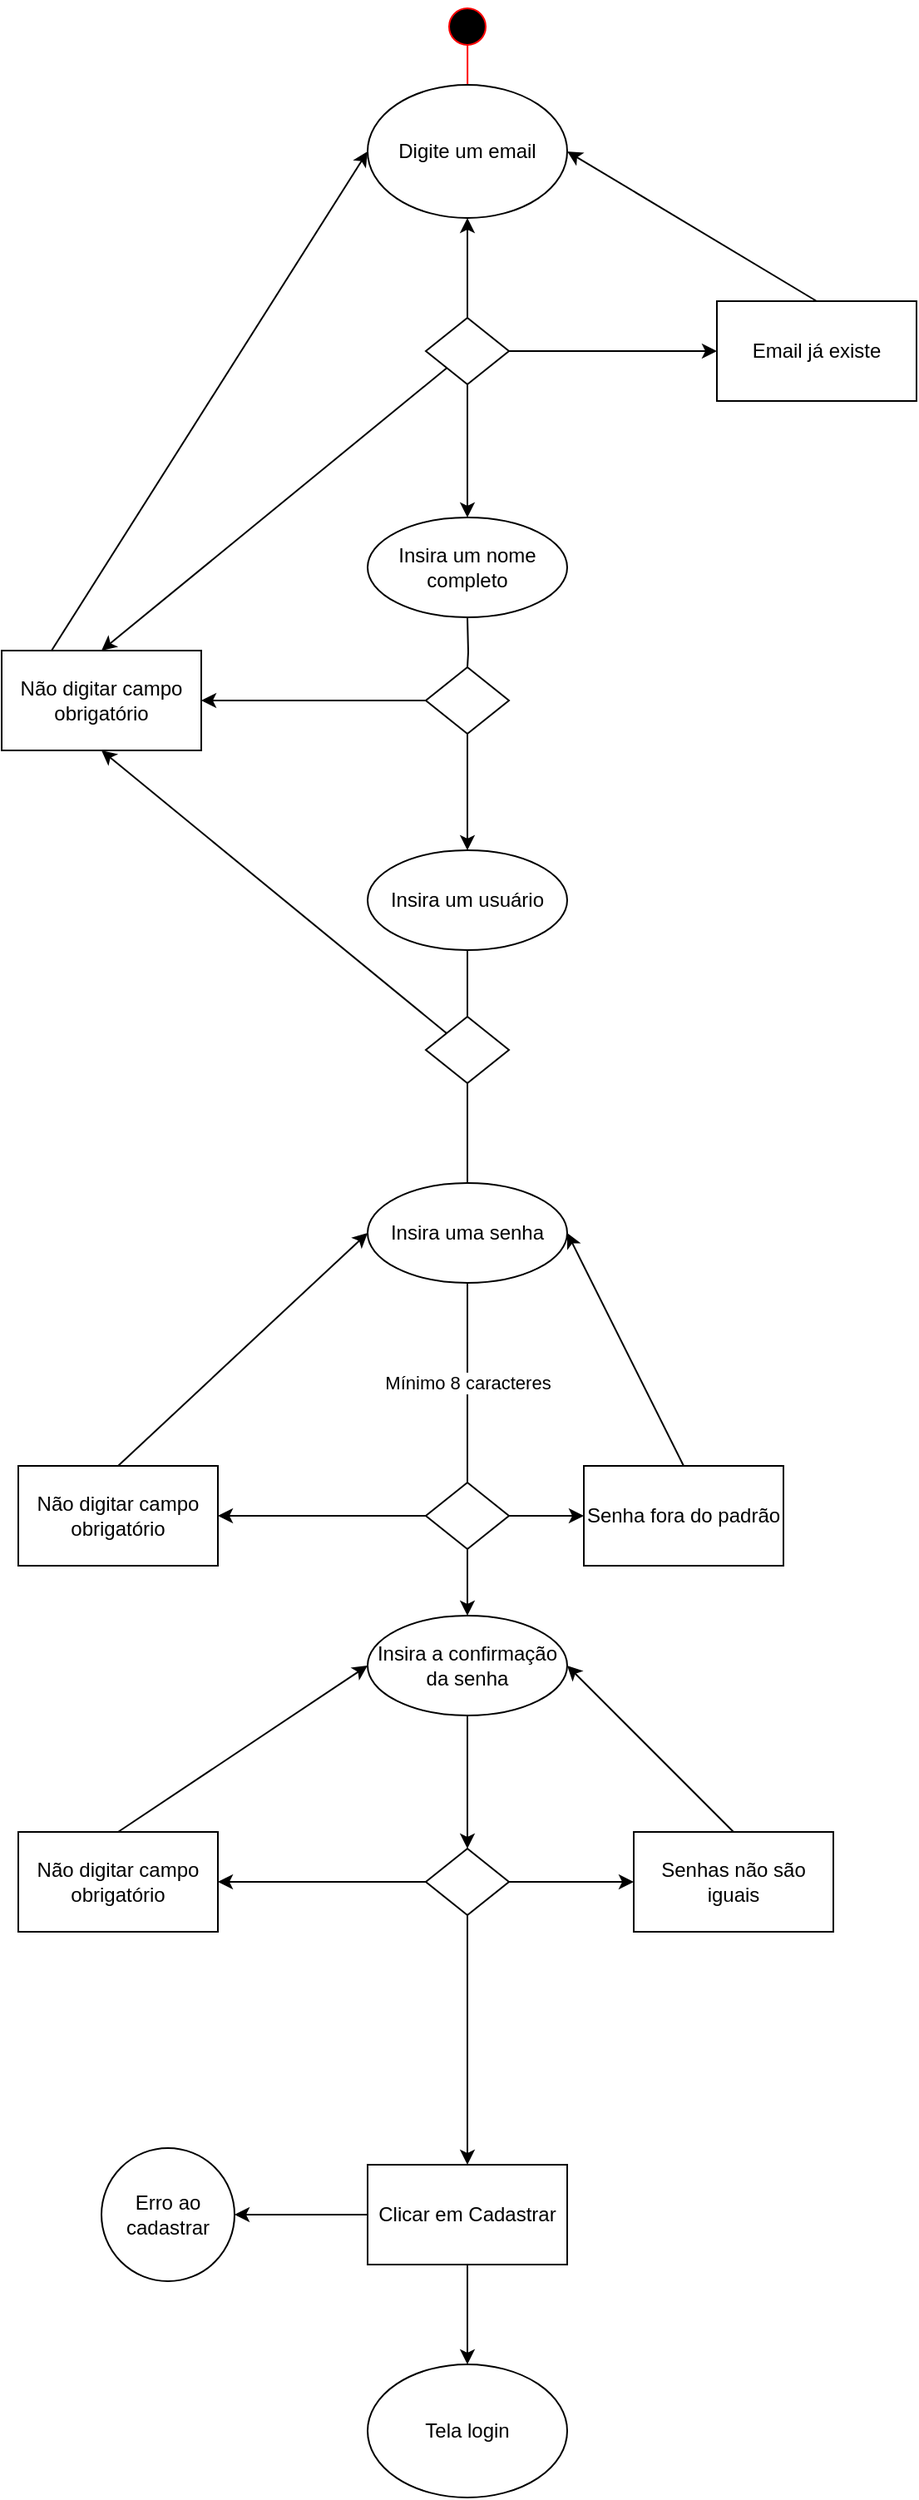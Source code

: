 <mxfile version="24.7.6">
  <diagram name="Página-1" id="m51AZlesysTWS4gtmlsb">
    <mxGraphModel dx="1523" dy="1543" grid="1" gridSize="10" guides="1" tooltips="1" connect="1" arrows="1" fold="1" page="1" pageScale="1" pageWidth="827" pageHeight="1169" math="0" shadow="0">
      <root>
        <mxCell id="0" />
        <mxCell id="1" parent="0" />
        <mxCell id="9suPyyE1rasKGQ6SKx1s-52" value="" style="edgeStyle=orthogonalEdgeStyle;rounded=0;orthogonalLoop=1;jettySize=auto;html=1;exitX=1;exitY=0.5;exitDx=0;exitDy=0;" edge="1" parent="1" source="9suPyyE1rasKGQ6SKx1s-59" target="9suPyyE1rasKGQ6SKx1s-51">
          <mxGeometry relative="1" as="geometry" />
        </mxCell>
        <mxCell id="4Ot2-EcF4Pjps9G5-t95-7" style="edgeStyle=orthogonalEdgeStyle;rounded=0;orthogonalLoop=1;jettySize=auto;html=1;" parent="1" source="9suPyyE1rasKGQ6SKx1s-63" edge="1">
          <mxGeometry relative="1" as="geometry">
            <mxPoint x="20" y="500" as="targetPoint" />
          </mxGeometry>
        </mxCell>
        <mxCell id="4Ot2-EcF4Pjps9G5-t95-9" style="edgeStyle=orthogonalEdgeStyle;rounded=0;orthogonalLoop=1;jettySize=auto;html=1;exitX=0.5;exitY=1;exitDx=0;exitDy=0;" parent="1" source="9suPyyE1rasKGQ6SKx1s-18" edge="1">
          <mxGeometry relative="1" as="geometry">
            <mxPoint x="20" y="770" as="sourcePoint" />
            <mxPoint x="20.0" y="960" as="targetPoint" />
          </mxGeometry>
        </mxCell>
        <mxCell id="9suPyyE1rasKGQ6SKx1s-24" value="" style="edgeStyle=orthogonalEdgeStyle;rounded=0;orthogonalLoop=1;jettySize=auto;html=1;" edge="1" parent="1" source="9suPyyE1rasKGQ6SKx1s-77" target="9suPyyE1rasKGQ6SKx1s-23">
          <mxGeometry relative="1" as="geometry" />
        </mxCell>
        <mxCell id="4Ot2-EcF4Pjps9G5-t95-8" style="edgeStyle=orthogonalEdgeStyle;rounded=0;orthogonalLoop=1;jettySize=auto;html=1;" parent="1" edge="1">
          <mxGeometry relative="1" as="geometry">
            <mxPoint x="20" y="560" as="sourcePoint" />
            <mxPoint x="20.0" y="710" as="targetPoint" />
          </mxGeometry>
        </mxCell>
        <mxCell id="4Ot2-EcF4Pjps9G5-t95-15" value="Tela login" style="ellipse;whiteSpace=wrap;html=1;rounded=0;" parent="1" vertex="1">
          <mxGeometry x="-40" y="1410" width="120" height="80" as="geometry" />
        </mxCell>
        <mxCell id="9suPyyE1rasKGQ6SKx1s-5" value="Insira um nome completo" style="ellipse;whiteSpace=wrap;html=1;" vertex="1" parent="1">
          <mxGeometry x="-40" y="300" width="120" height="60" as="geometry" />
        </mxCell>
        <mxCell id="9suPyyE1rasKGQ6SKx1s-14" value="Insira um usuário" style="ellipse;whiteSpace=wrap;html=1;" vertex="1" parent="1">
          <mxGeometry x="-40" y="500" width="120" height="60" as="geometry" />
        </mxCell>
        <mxCell id="9suPyyE1rasKGQ6SKx1s-18" value="Insira uma senha" style="ellipse;whiteSpace=wrap;html=1;" vertex="1" parent="1">
          <mxGeometry x="-40" y="700" width="120" height="60" as="geometry" />
        </mxCell>
        <mxCell id="9suPyyE1rasKGQ6SKx1s-110" style="edgeStyle=orthogonalEdgeStyle;rounded=0;orthogonalLoop=1;jettySize=auto;html=1;entryX=0.5;entryY=0;entryDx=0;entryDy=0;" edge="1" parent="1" source="9suPyyE1rasKGQ6SKx1s-22" target="9suPyyE1rasKGQ6SKx1s-77">
          <mxGeometry relative="1" as="geometry" />
        </mxCell>
        <mxCell id="9suPyyE1rasKGQ6SKx1s-22" value="Insira a confirmação da senha" style="ellipse;whiteSpace=wrap;html=1;" vertex="1" parent="1">
          <mxGeometry x="-40" y="960" width="120" height="60" as="geometry" />
        </mxCell>
        <mxCell id="9suPyyE1rasKGQ6SKx1s-25" value="" style="edgeStyle=orthogonalEdgeStyle;rounded=0;orthogonalLoop=1;jettySize=auto;html=1;" edge="1" parent="1" source="9suPyyE1rasKGQ6SKx1s-23" target="4Ot2-EcF4Pjps9G5-t95-15">
          <mxGeometry relative="1" as="geometry" />
        </mxCell>
        <mxCell id="9suPyyE1rasKGQ6SKx1s-88" value="" style="edgeStyle=orthogonalEdgeStyle;rounded=0;orthogonalLoop=1;jettySize=auto;html=1;" edge="1" parent="1" source="9suPyyE1rasKGQ6SKx1s-23">
          <mxGeometry relative="1" as="geometry">
            <mxPoint x="-120" y="1320" as="targetPoint" />
          </mxGeometry>
        </mxCell>
        <mxCell id="9suPyyE1rasKGQ6SKx1s-23" value="Clicar em Cadastrar" style="rounded=0;whiteSpace=wrap;html=1;" vertex="1" parent="1">
          <mxGeometry x="-40" y="1290" width="120" height="60" as="geometry" />
        </mxCell>
        <mxCell id="9suPyyE1rasKGQ6SKx1s-28" value="Erro ao cadastrar" style="ellipse;whiteSpace=wrap;html=1;rounded=0;" vertex="1" parent="1">
          <mxGeometry x="-200" y="1280" width="80" height="80" as="geometry" />
        </mxCell>
        <mxCell id="9suPyyE1rasKGQ6SKx1s-114" style="rounded=0;orthogonalLoop=1;jettySize=auto;html=1;entryX=0;entryY=0.5;entryDx=0;entryDy=0;exitX=0.5;exitY=0;exitDx=0;exitDy=0;" edge="1" parent="1" source="9suPyyE1rasKGQ6SKx1s-39" target="9suPyyE1rasKGQ6SKx1s-18">
          <mxGeometry relative="1" as="geometry" />
        </mxCell>
        <mxCell id="9suPyyE1rasKGQ6SKx1s-39" value="Não digitar campo obrigatório" style="rounded=0;whiteSpace=wrap;html=1;" vertex="1" parent="1">
          <mxGeometry x="-250" y="870" width="120" height="60" as="geometry" />
        </mxCell>
        <mxCell id="9suPyyE1rasKGQ6SKx1s-120" style="rounded=0;orthogonalLoop=1;jettySize=auto;html=1;exitX=0.25;exitY=0;exitDx=0;exitDy=0;entryX=0;entryY=0.5;entryDx=0;entryDy=0;" edge="1" parent="1" source="9suPyyE1rasKGQ6SKx1s-45" target="9suPyyE1rasKGQ6SKx1s-90">
          <mxGeometry relative="1" as="geometry" />
        </mxCell>
        <mxCell id="9suPyyE1rasKGQ6SKx1s-45" value="Não digitar campo obrigatório" style="rounded=0;whiteSpace=wrap;html=1;" vertex="1" parent="1">
          <mxGeometry x="-260" y="380" width="120" height="60" as="geometry" />
        </mxCell>
        <mxCell id="9suPyyE1rasKGQ6SKx1s-109" style="rounded=0;orthogonalLoop=1;jettySize=auto;html=1;entryX=1;entryY=0.5;entryDx=0;entryDy=0;exitX=0.5;exitY=0;exitDx=0;exitDy=0;" edge="1" parent="1" source="9suPyyE1rasKGQ6SKx1s-51" target="9suPyyE1rasKGQ6SKx1s-90">
          <mxGeometry relative="1" as="geometry" />
        </mxCell>
        <mxCell id="9suPyyE1rasKGQ6SKx1s-51" value="Email já existe" style="rounded=0;whiteSpace=wrap;html=1;" vertex="1" parent="1">
          <mxGeometry x="170" y="170" width="120" height="60" as="geometry" />
        </mxCell>
        <mxCell id="9suPyyE1rasKGQ6SKx1s-56" value="" style="ellipse;html=1;shape=startState;fillColor=#000000;strokeColor=#ff0000;" vertex="1" parent="1">
          <mxGeometry x="5" y="-10" width="30" height="30" as="geometry" />
        </mxCell>
        <mxCell id="9suPyyE1rasKGQ6SKx1s-57" value="" style="edgeStyle=orthogonalEdgeStyle;html=1;verticalAlign=bottom;endArrow=open;endSize=8;strokeColor=#ff0000;rounded=0;exitX=0.502;exitY=0.87;exitDx=0;exitDy=0;exitPerimeter=0;" edge="1" source="9suPyyE1rasKGQ6SKx1s-56" parent="1">
          <mxGeometry relative="1" as="geometry">
            <mxPoint x="19.94" y="90" as="targetPoint" />
            <mxPoint x="19.94" y="50" as="sourcePoint" />
            <Array as="points">
              <mxPoint x="20" y="90" />
            </Array>
          </mxGeometry>
        </mxCell>
        <mxCell id="9suPyyE1rasKGQ6SKx1s-91" value="" style="edgeStyle=orthogonalEdgeStyle;rounded=0;orthogonalLoop=1;jettySize=auto;html=1;" edge="1" parent="1" source="9suPyyE1rasKGQ6SKx1s-59" target="9suPyyE1rasKGQ6SKx1s-90">
          <mxGeometry relative="1" as="geometry" />
        </mxCell>
        <mxCell id="9suPyyE1rasKGQ6SKx1s-94" value="" style="edgeStyle=orthogonalEdgeStyle;rounded=0;orthogonalLoop=1;jettySize=auto;html=1;" edge="1" parent="1" source="9suPyyE1rasKGQ6SKx1s-59">
          <mxGeometry relative="1" as="geometry">
            <mxPoint x="20" y="300" as="targetPoint" />
          </mxGeometry>
        </mxCell>
        <mxCell id="9suPyyE1rasKGQ6SKx1s-105" style="rounded=0;orthogonalLoop=1;jettySize=auto;html=1;entryX=0.5;entryY=0;entryDx=0;entryDy=0;" edge="1" parent="1" source="9suPyyE1rasKGQ6SKx1s-59" target="9suPyyE1rasKGQ6SKx1s-45">
          <mxGeometry relative="1" as="geometry" />
        </mxCell>
        <mxCell id="9suPyyE1rasKGQ6SKx1s-59" value="" style="rhombus;whiteSpace=wrap;html=1;" vertex="1" parent="1">
          <mxGeometry x="-5" y="180" width="50" height="40" as="geometry" />
        </mxCell>
        <mxCell id="9suPyyE1rasKGQ6SKx1s-64" value="" style="edgeStyle=orthogonalEdgeStyle;rounded=0;orthogonalLoop=1;jettySize=auto;html=1;endArrow=none;endFill=0;" edge="1" parent="1" target="9suPyyE1rasKGQ6SKx1s-63">
          <mxGeometry relative="1" as="geometry">
            <mxPoint x="20.0" y="360" as="sourcePoint" />
            <mxPoint x="20" y="500" as="targetPoint" />
          </mxGeometry>
        </mxCell>
        <mxCell id="9suPyyE1rasKGQ6SKx1s-104" style="edgeStyle=orthogonalEdgeStyle;rounded=0;orthogonalLoop=1;jettySize=auto;html=1;entryX=1;entryY=0.5;entryDx=0;entryDy=0;" edge="1" parent="1" source="9suPyyE1rasKGQ6SKx1s-63" target="9suPyyE1rasKGQ6SKx1s-45">
          <mxGeometry relative="1" as="geometry" />
        </mxCell>
        <mxCell id="9suPyyE1rasKGQ6SKx1s-63" value="" style="rhombus;whiteSpace=wrap;html=1;" vertex="1" parent="1">
          <mxGeometry x="-5" y="390" width="50" height="40" as="geometry" />
        </mxCell>
        <mxCell id="9suPyyE1rasKGQ6SKx1s-103" style="rounded=0;orthogonalLoop=1;jettySize=auto;html=1;entryX=0.5;entryY=1;entryDx=0;entryDy=0;exitX=0;exitY=0;exitDx=0;exitDy=0;" edge="1" parent="1" source="9suPyyE1rasKGQ6SKx1s-67" target="9suPyyE1rasKGQ6SKx1s-45">
          <mxGeometry relative="1" as="geometry" />
        </mxCell>
        <mxCell id="9suPyyE1rasKGQ6SKx1s-67" value="" style="rhombus;whiteSpace=wrap;html=1;" vertex="1" parent="1">
          <mxGeometry x="-5" y="600" width="50" height="40" as="geometry" />
        </mxCell>
        <mxCell id="9suPyyE1rasKGQ6SKx1s-71" value="" style="edgeStyle=orthogonalEdgeStyle;rounded=0;orthogonalLoop=1;jettySize=auto;html=1;" edge="1" parent="1" source="9suPyyE1rasKGQ6SKx1s-70" target="9suPyyE1rasKGQ6SKx1s-39">
          <mxGeometry relative="1" as="geometry">
            <Array as="points">
              <mxPoint x="-50" y="900" />
              <mxPoint x="-50" y="900" />
            </Array>
          </mxGeometry>
        </mxCell>
        <mxCell id="9suPyyE1rasKGQ6SKx1s-74" value="" style="edgeStyle=orthogonalEdgeStyle;rounded=0;orthogonalLoop=1;jettySize=auto;html=1;" edge="1" parent="1" source="9suPyyE1rasKGQ6SKx1s-70" target="9suPyyE1rasKGQ6SKx1s-73">
          <mxGeometry relative="1" as="geometry" />
        </mxCell>
        <mxCell id="9suPyyE1rasKGQ6SKx1s-70" value="" style="rhombus;whiteSpace=wrap;html=1;" vertex="1" parent="1">
          <mxGeometry x="-5" y="880" width="50" height="40" as="geometry" />
        </mxCell>
        <mxCell id="9suPyyE1rasKGQ6SKx1s-111" style="rounded=0;orthogonalLoop=1;jettySize=auto;html=1;entryX=1;entryY=0.5;entryDx=0;entryDy=0;exitX=0.5;exitY=0;exitDx=0;exitDy=0;" edge="1" parent="1" source="9suPyyE1rasKGQ6SKx1s-73" target="9suPyyE1rasKGQ6SKx1s-18">
          <mxGeometry relative="1" as="geometry" />
        </mxCell>
        <mxCell id="9suPyyE1rasKGQ6SKx1s-113" value="Mínimo 8 caracteres" style="edgeLabel;html=1;align=center;verticalAlign=middle;resizable=0;points=[];rotation=0;" vertex="1" connectable="0" parent="9suPyyE1rasKGQ6SKx1s-111">
          <mxGeometry x="-0.489" relative="1" as="geometry">
            <mxPoint x="-112" y="-14" as="offset" />
          </mxGeometry>
        </mxCell>
        <mxCell id="9suPyyE1rasKGQ6SKx1s-73" value="Senha fora do padrão" style="whiteSpace=wrap;html=1;" vertex="1" parent="1">
          <mxGeometry x="90" y="870" width="120" height="60" as="geometry" />
        </mxCell>
        <mxCell id="9suPyyE1rasKGQ6SKx1s-82" value="" style="edgeStyle=orthogonalEdgeStyle;rounded=0;orthogonalLoop=1;jettySize=auto;html=1;" edge="1" parent="1" source="9suPyyE1rasKGQ6SKx1s-77" target="9suPyyE1rasKGQ6SKx1s-81">
          <mxGeometry relative="1" as="geometry" />
        </mxCell>
        <mxCell id="9suPyyE1rasKGQ6SKx1s-117" style="edgeStyle=orthogonalEdgeStyle;rounded=0;orthogonalLoop=1;jettySize=auto;html=1;entryX=1;entryY=0.5;entryDx=0;entryDy=0;" edge="1" parent="1" source="9suPyyE1rasKGQ6SKx1s-77" target="9suPyyE1rasKGQ6SKx1s-116">
          <mxGeometry relative="1" as="geometry" />
        </mxCell>
        <mxCell id="9suPyyE1rasKGQ6SKx1s-77" value="" style="rhombus;whiteSpace=wrap;html=1;" vertex="1" parent="1">
          <mxGeometry x="-5" y="1100" width="50" height="40" as="geometry" />
        </mxCell>
        <mxCell id="9suPyyE1rasKGQ6SKx1s-119" style="rounded=0;orthogonalLoop=1;jettySize=auto;html=1;entryX=1;entryY=0.5;entryDx=0;entryDy=0;exitX=0.5;exitY=0;exitDx=0;exitDy=0;" edge="1" parent="1" source="9suPyyE1rasKGQ6SKx1s-81" target="9suPyyE1rasKGQ6SKx1s-22">
          <mxGeometry relative="1" as="geometry" />
        </mxCell>
        <mxCell id="9suPyyE1rasKGQ6SKx1s-81" value="Senhas não são iguais" style="rounded=0;whiteSpace=wrap;html=1;" vertex="1" parent="1">
          <mxGeometry x="120" y="1090" width="120" height="60" as="geometry" />
        </mxCell>
        <mxCell id="9suPyyE1rasKGQ6SKx1s-90" value="Digite um email" style="ellipse;whiteSpace=wrap;html=1;" vertex="1" parent="1">
          <mxGeometry x="-40" y="40" width="120" height="80" as="geometry" />
        </mxCell>
        <mxCell id="9suPyyE1rasKGQ6SKx1s-118" style="rounded=0;orthogonalLoop=1;jettySize=auto;html=1;entryX=0;entryY=0.5;entryDx=0;entryDy=0;exitX=0.5;exitY=0;exitDx=0;exitDy=0;" edge="1" parent="1" source="9suPyyE1rasKGQ6SKx1s-116" target="9suPyyE1rasKGQ6SKx1s-22">
          <mxGeometry relative="1" as="geometry" />
        </mxCell>
        <mxCell id="9suPyyE1rasKGQ6SKx1s-116" value="Não digitar campo obrigatório" style="rounded=0;whiteSpace=wrap;html=1;" vertex="1" parent="1">
          <mxGeometry x="-250" y="1090" width="120" height="60" as="geometry" />
        </mxCell>
      </root>
    </mxGraphModel>
  </diagram>
</mxfile>

